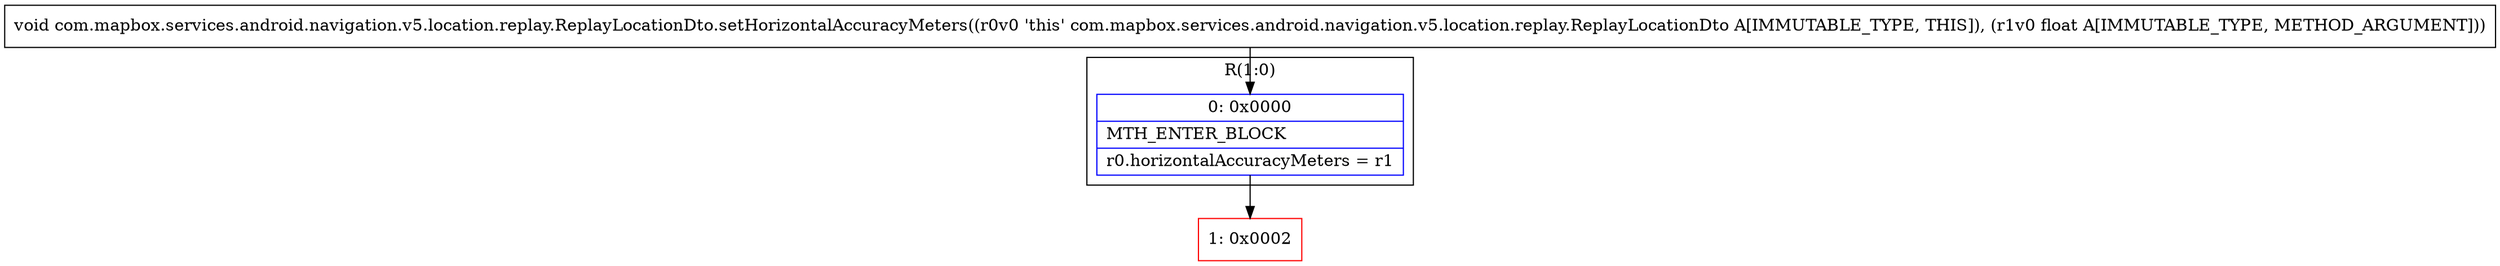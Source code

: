 digraph "CFG forcom.mapbox.services.android.navigation.v5.location.replay.ReplayLocationDto.setHorizontalAccuracyMeters(F)V" {
subgraph cluster_Region_652920976 {
label = "R(1:0)";
node [shape=record,color=blue];
Node_0 [shape=record,label="{0\:\ 0x0000|MTH_ENTER_BLOCK\l|r0.horizontalAccuracyMeters = r1\l}"];
}
Node_1 [shape=record,color=red,label="{1\:\ 0x0002}"];
MethodNode[shape=record,label="{void com.mapbox.services.android.navigation.v5.location.replay.ReplayLocationDto.setHorizontalAccuracyMeters((r0v0 'this' com.mapbox.services.android.navigation.v5.location.replay.ReplayLocationDto A[IMMUTABLE_TYPE, THIS]), (r1v0 float A[IMMUTABLE_TYPE, METHOD_ARGUMENT])) }"];
MethodNode -> Node_0;
Node_0 -> Node_1;
}

